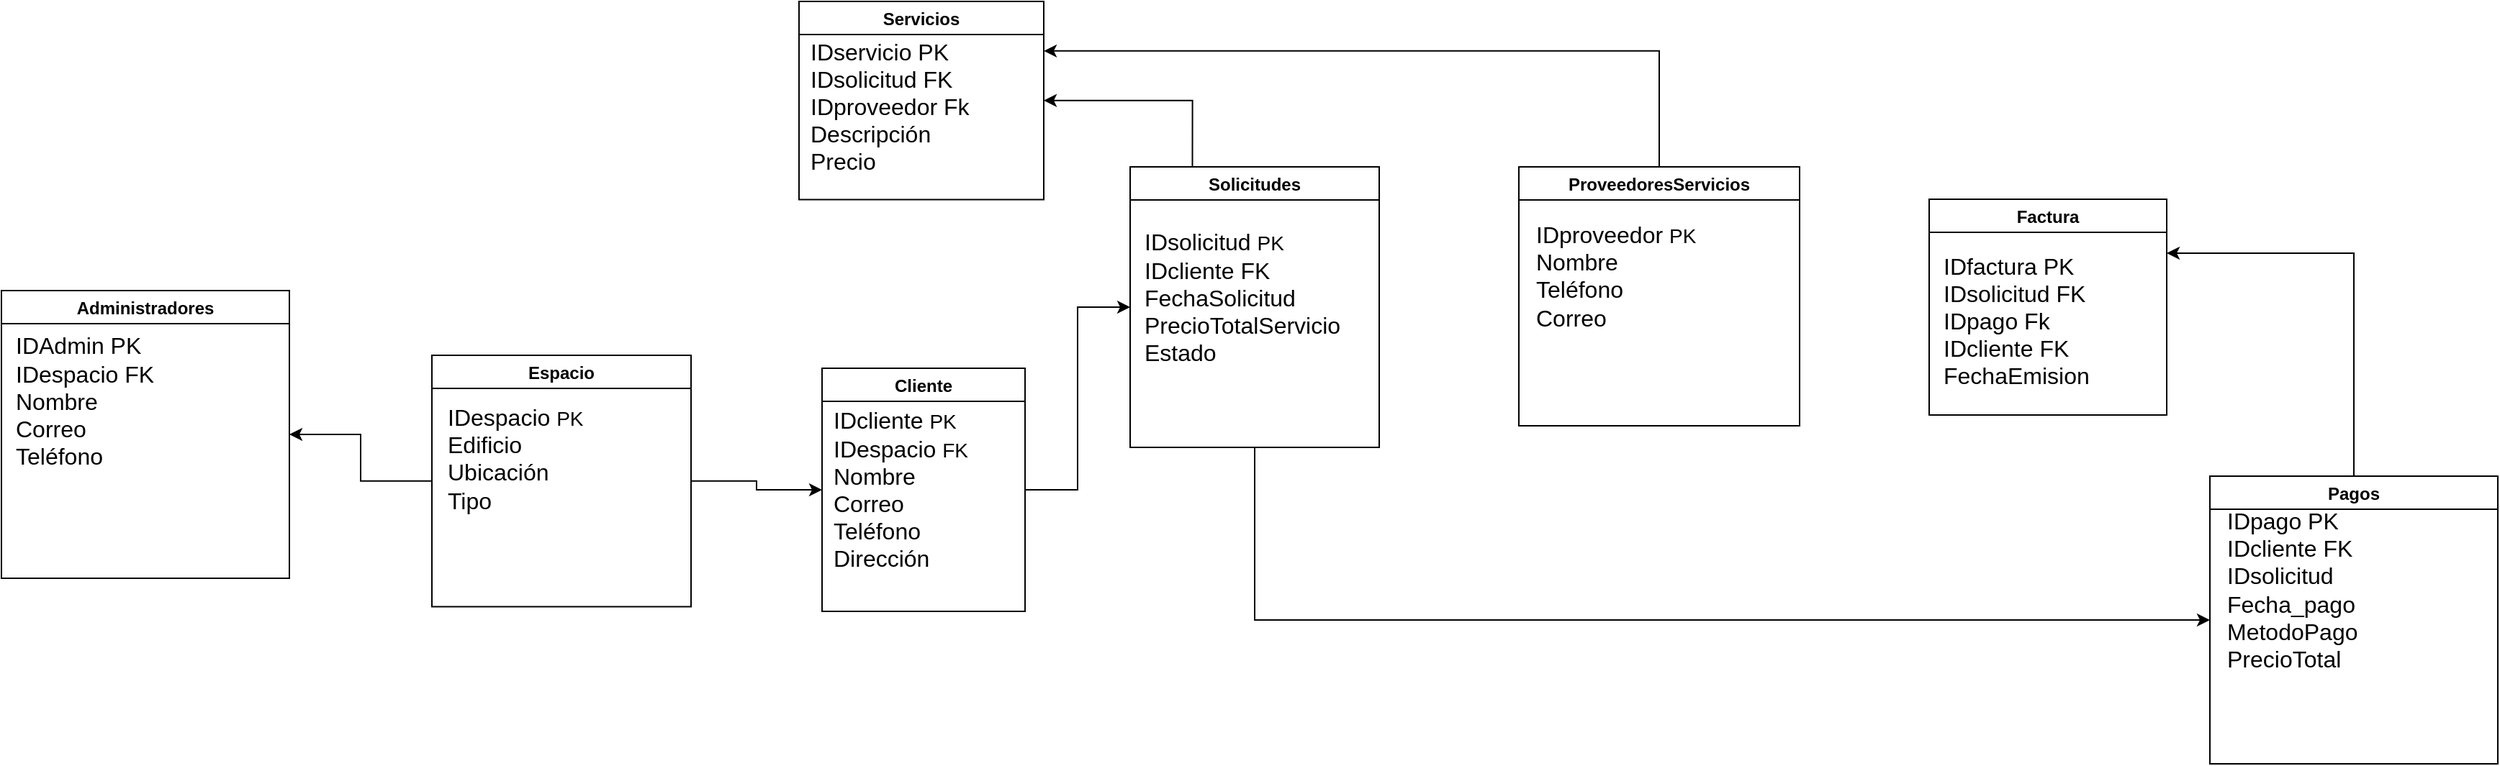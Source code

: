 <mxfile version="24.8.0">
  <diagram name="Página-1" id="gACbztFmk0t_lIQWss0E">
    <mxGraphModel dx="2737" dy="1383" grid="1" gridSize="15" guides="1" tooltips="1" connect="1" arrows="1" fold="1" page="0" pageScale="1" pageWidth="827" pageHeight="1169" background="#ffffff" math="0" shadow="0">
      <root>
        <mxCell id="0" />
        <mxCell id="1" parent="0" />
        <mxCell id="HgSwJ0BfDOdDxRL2BM4l-4" style="edgeStyle=orthogonalEdgeStyle;rounded=0;orthogonalLoop=1;jettySize=auto;html=1;exitX=1;exitY=0.5;exitDx=0;exitDy=0;entryX=0;entryY=0.5;entryDx=0;entryDy=0;" parent="1" source="I0tGteSejOS898NKXpd8-1" target="B6Egt4xbeelavrb5uQv_-9" edge="1">
          <mxGeometry relative="1" as="geometry" />
        </mxCell>
        <mxCell id="I0tGteSejOS898NKXpd8-1" value="Cliente" style="swimlane;" parent="1" vertex="1">
          <mxGeometry x="-364" y="180" width="141" height="169" as="geometry">
            <mxRectangle x="60" y="110" width="80" height="30" as="alternateBounds" />
          </mxGeometry>
        </mxCell>
        <mxCell id="I0tGteSejOS898NKXpd8-2" value="&lt;font style=&quot;font-size: 16px;&quot;&gt;I&lt;font style=&quot;&quot;&gt;Dcliente &lt;/font&gt;&lt;/font&gt;&lt;font style=&quot;font-size: 14px;&quot;&gt;PK&lt;/font&gt;&lt;div&gt;&lt;span style=&quot;background-color: initial;&quot;&gt;&lt;font style=&quot;font-size: 16px;&quot;&gt;IDespacio &lt;/font&gt;&lt;span style=&quot;font-size: 14px;&quot;&gt;FK&lt;/span&gt;&lt;/span&gt;&lt;/div&gt;&lt;div&gt;&lt;span style=&quot;background-color: initial;&quot;&gt;&lt;font style=&quot;font-size: 16px;&quot;&gt;Nombre&lt;/font&gt;&lt;/span&gt;&lt;div&gt;&lt;font size=&quot;3&quot;&gt;Correo&lt;/font&gt;&lt;/div&gt;&lt;div&gt;&lt;font size=&quot;3&quot;&gt;Teléfono&lt;/font&gt;&lt;/div&gt;&lt;div&gt;&lt;font size=&quot;3&quot;&gt;Dirección&lt;/font&gt;&lt;/div&gt;&lt;div&gt;&lt;font size=&quot;3&quot;&gt;&lt;br&gt;&lt;/font&gt;&lt;/div&gt;&lt;/div&gt;" style="text;html=1;align=left;verticalAlign=middle;resizable=0;points=[];autosize=1;strokeColor=none;fillColor=none;" parent="I0tGteSejOS898NKXpd8-1" vertex="1">
          <mxGeometry x="6" y="19" width="120" height="150" as="geometry" />
        </mxCell>
        <mxCell id="llr-kyF8TxINfujegtCV-9" style="edgeStyle=orthogonalEdgeStyle;rounded=0;orthogonalLoop=1;jettySize=auto;html=1;exitX=0;exitY=0.5;exitDx=0;exitDy=0;entryX=1;entryY=0.5;entryDx=0;entryDy=0;" edge="1" parent="1" source="I0tGteSejOS898NKXpd8-7" target="B6Egt4xbeelavrb5uQv_-11">
          <mxGeometry relative="1" as="geometry" />
        </mxCell>
        <mxCell id="llr-kyF8TxINfujegtCV-10" style="edgeStyle=orthogonalEdgeStyle;rounded=0;orthogonalLoop=1;jettySize=auto;html=1;exitX=1;exitY=0.5;exitDx=0;exitDy=0;entryX=0;entryY=0.5;entryDx=0;entryDy=0;" edge="1" parent="1" source="I0tGteSejOS898NKXpd8-7" target="I0tGteSejOS898NKXpd8-1">
          <mxGeometry relative="1" as="geometry" />
        </mxCell>
        <mxCell id="I0tGteSejOS898NKXpd8-7" value="Espacio" style="swimlane;" parent="1" vertex="1">
          <mxGeometry x="-635" y="171" width="180" height="174.75" as="geometry" />
        </mxCell>
        <mxCell id="I0tGteSejOS898NKXpd8-9" value="&lt;font style=&quot;font-size: 16px;&quot;&gt;IDespacio &lt;/font&gt;&lt;font style=&quot;font-size: 14px;&quot;&gt;PK&lt;/font&gt;&lt;div&gt;&lt;font style=&quot;font-size: 16px;&quot;&gt;Edificio&lt;br&gt;&lt;/font&gt;&lt;div&gt;&lt;div&gt;&lt;font size=&quot;3&quot;&gt;Ubicación&lt;/font&gt;&lt;/div&gt;&lt;div&gt;&lt;font size=&quot;3&quot;&gt;Tipo&amp;nbsp;&lt;br&gt;&lt;/font&gt;&lt;/div&gt;&lt;div&gt;&lt;br&gt;&lt;/div&gt;&lt;/div&gt;&lt;/div&gt;" style="text;html=1;align=left;verticalAlign=middle;resizable=0;points=[];autosize=1;strokeColor=none;fillColor=none;" parent="I0tGteSejOS898NKXpd8-7" vertex="1">
          <mxGeometry x="9" y="26.75" width="120" height="105" as="geometry" />
        </mxCell>
        <mxCell id="qeTdSyfiYUv6IoI1KZmC-1" value="Servicios" style="swimlane;" parent="1" vertex="1">
          <mxGeometry x="-380" y="-75" width="170" height="137.75" as="geometry" />
        </mxCell>
        <mxCell id="B6Egt4xbeelavrb5uQv_-1" value="&lt;font style=&quot;font-size: 16px;&quot;&gt;IDservicio PK&lt;/font&gt;&lt;div&gt;&lt;span style=&quot;font-size: 16px;&quot;&gt;IDsolicitud FK&lt;br&gt;&lt;/span&gt;&lt;div&gt;&lt;font size=&quot;3&quot;&gt;IDproveedor Fk&lt;/font&gt;&lt;/div&gt;&lt;div&gt;&lt;font size=&quot;3&quot;&gt;Descripción&lt;/font&gt;&lt;/div&gt;&lt;div&gt;&lt;font size=&quot;3&quot;&gt;Precio&lt;/font&gt;&lt;/div&gt;&lt;/div&gt;" style="text;html=1;align=left;verticalAlign=middle;resizable=0;points=[];autosize=1;strokeColor=none;fillColor=none;" parent="qeTdSyfiYUv6IoI1KZmC-1" vertex="1">
          <mxGeometry x="6" y="20.75" width="135" height="105" as="geometry" />
        </mxCell>
        <mxCell id="llr-kyF8TxINfujegtCV-13" style="edgeStyle=orthogonalEdgeStyle;rounded=0;orthogonalLoop=1;jettySize=auto;html=1;exitX=0.5;exitY=0;exitDx=0;exitDy=0;entryX=1;entryY=0.25;entryDx=0;entryDy=0;" edge="1" parent="1" source="B6Egt4xbeelavrb5uQv_-7" target="qeTdSyfiYUv6IoI1KZmC-1">
          <mxGeometry relative="1" as="geometry" />
        </mxCell>
        <mxCell id="B6Egt4xbeelavrb5uQv_-7" value="ProveedoresServicios" style="swimlane;" parent="1" vertex="1">
          <mxGeometry x="120" y="40" width="195" height="180" as="geometry" />
        </mxCell>
        <mxCell id="B6Egt4xbeelavrb5uQv_-8" value="&lt;font style=&quot;font-size: 16px;&quot;&gt;IDproveedor &lt;/font&gt;&lt;font style=&quot;font-size: 14px;&quot;&gt;PK&lt;/font&gt;&lt;div&gt;&lt;font size=&quot;3&quot;&gt;Nombre&lt;/font&gt;&lt;/div&gt;&lt;div&gt;&lt;font size=&quot;3&quot;&gt;Teléfono&lt;/font&gt;&lt;/div&gt;&lt;div&gt;&lt;font size=&quot;3&quot;&gt;Correo&lt;/font&gt;&lt;/div&gt;&lt;div&gt;&lt;div&gt;&lt;br&gt;&lt;/div&gt;&lt;/div&gt;" style="text;html=1;align=left;verticalAlign=middle;resizable=0;points=[];autosize=1;strokeColor=none;fillColor=none;" parent="B6Egt4xbeelavrb5uQv_-7" vertex="1">
          <mxGeometry x="10" y="30" width="135" height="105" as="geometry" />
        </mxCell>
        <mxCell id="llr-kyF8TxINfujegtCV-4" style="edgeStyle=orthogonalEdgeStyle;rounded=0;orthogonalLoop=1;jettySize=auto;html=1;exitX=0.5;exitY=1;exitDx=0;exitDy=0;entryX=0;entryY=0.5;entryDx=0;entryDy=0;" edge="1" parent="1" source="B6Egt4xbeelavrb5uQv_-9" target="B6Egt4xbeelavrb5uQv_-15">
          <mxGeometry relative="1" as="geometry" />
        </mxCell>
        <mxCell id="llr-kyF8TxINfujegtCV-11" style="edgeStyle=orthogonalEdgeStyle;rounded=0;orthogonalLoop=1;jettySize=auto;html=1;exitX=0.25;exitY=0;exitDx=0;exitDy=0;entryX=1;entryY=0.5;entryDx=0;entryDy=0;" edge="1" parent="1" source="B6Egt4xbeelavrb5uQv_-9" target="qeTdSyfiYUv6IoI1KZmC-1">
          <mxGeometry relative="1" as="geometry" />
        </mxCell>
        <mxCell id="B6Egt4xbeelavrb5uQv_-9" value="Solicitudes" style="swimlane;" parent="1" vertex="1">
          <mxGeometry x="-150" y="40" width="173" height="195" as="geometry" />
        </mxCell>
        <mxCell id="B6Egt4xbeelavrb5uQv_-10" value="&lt;font style=&quot;font-size: 16px;&quot;&gt;IDsolicitud &lt;/font&gt;&lt;font style=&quot;font-size: 14px;&quot;&gt;PK&lt;/font&gt;&lt;div&gt;&lt;font size=&quot;3&quot;&gt;IDcliente FK&lt;/font&gt;&lt;/div&gt;&lt;div&gt;&lt;font size=&quot;3&quot;&gt;FechaSolicitud&lt;/font&gt;&lt;/div&gt;&lt;div&gt;&lt;font size=&quot;3&quot;&gt;PrecioTotalServicio&lt;/font&gt;&lt;/div&gt;&lt;div&gt;&lt;font size=&quot;3&quot;&gt;Estado&amp;nbsp;&lt;br&gt;&lt;/font&gt;&lt;/div&gt;&lt;div&gt;&lt;br&gt;&lt;/div&gt;" style="text;html=1;align=left;verticalAlign=middle;resizable=0;points=[];autosize=1;strokeColor=none;fillColor=none;" parent="B6Egt4xbeelavrb5uQv_-9" vertex="1">
          <mxGeometry x="8" y="37.5" width="165" height="120" as="geometry" />
        </mxCell>
        <mxCell id="B6Egt4xbeelavrb5uQv_-11" value="Administradores" style="swimlane;" parent="1" vertex="1">
          <mxGeometry x="-934" y="126" width="200" height="200" as="geometry" />
        </mxCell>
        <mxCell id="B6Egt4xbeelavrb5uQv_-12" value="&lt;font style=&quot;font-size: 16px;&quot;&gt;IDAdmin PK&lt;/font&gt;&lt;div&gt;&lt;font size=&quot;3&quot;&gt;IDespacio FK&lt;/font&gt;&lt;/div&gt;&lt;div&gt;&lt;font size=&quot;3&quot;&gt;Nombre&lt;br&gt;&lt;/font&gt;&lt;/div&gt;&lt;div&gt;&lt;font size=&quot;3&quot;&gt;Correo&lt;/font&gt;&lt;/div&gt;&lt;div&gt;&lt;font size=&quot;3&quot;&gt;Teléfono&lt;/font&gt;&lt;/div&gt;&lt;div&gt;&lt;br&gt;&lt;/div&gt;" style="text;html=1;align=left;verticalAlign=middle;resizable=0;points=[];autosize=1;strokeColor=none;fillColor=none;" parent="B6Egt4xbeelavrb5uQv_-11" vertex="1">
          <mxGeometry x="8" y="24" width="120" height="120" as="geometry" />
        </mxCell>
        <mxCell id="B6Egt4xbeelavrb5uQv_-13" value="Factura" style="swimlane;startSize=23;" parent="1" vertex="1">
          <mxGeometry x="405" y="62.5" width="165" height="150" as="geometry" />
        </mxCell>
        <mxCell id="B6Egt4xbeelavrb5uQv_-14" value="&lt;font style=&quot;font-size: 16px;&quot;&gt;IDfactura PK&lt;/font&gt;&lt;div&gt;&lt;font size=&quot;3&quot;&gt;IDsolicitud FK&lt;/font&gt;&lt;/div&gt;&lt;div&gt;&lt;font size=&quot;3&quot;&gt;IDpago Fk&lt;/font&gt;&lt;/div&gt;&lt;div&gt;&lt;font size=&quot;3&quot;&gt;IDcliente FK&lt;/font&gt;&lt;/div&gt;&lt;div&gt;&lt;font size=&quot;3&quot;&gt;FechaEmision&lt;/font&gt;&lt;/div&gt;" style="text;html=1;align=left;verticalAlign=middle;resizable=0;points=[];autosize=1;strokeColor=none;fillColor=none;" parent="B6Egt4xbeelavrb5uQv_-13" vertex="1">
          <mxGeometry x="7.5" y="32" width="135" height="105" as="geometry" />
        </mxCell>
        <mxCell id="llr-kyF8TxINfujegtCV-5" style="edgeStyle=orthogonalEdgeStyle;rounded=0;orthogonalLoop=1;jettySize=auto;html=1;exitX=0.5;exitY=0;exitDx=0;exitDy=0;entryX=1;entryY=0.25;entryDx=0;entryDy=0;" edge="1" parent="1" source="B6Egt4xbeelavrb5uQv_-15" target="B6Egt4xbeelavrb5uQv_-13">
          <mxGeometry relative="1" as="geometry" />
        </mxCell>
        <mxCell id="B6Egt4xbeelavrb5uQv_-15" value="Pagos" style="swimlane;" parent="1" vertex="1">
          <mxGeometry x="600" y="255" width="200" height="200" as="geometry" />
        </mxCell>
        <mxCell id="B6Egt4xbeelavrb5uQv_-16" value="&lt;div&gt;&lt;font style=&quot;font-size: 16px;&quot;&gt;IDpago PK&lt;/font&gt;&lt;/div&gt;&lt;div&gt;&lt;font style=&quot;font-size: 16px;&quot;&gt;IDcliente FK&lt;/font&gt;&lt;/div&gt;&lt;div&gt;&lt;font style=&quot;font-size: 16px;&quot;&gt;IDsolicitud&lt;/font&gt;&lt;/div&gt;&lt;div&gt;&lt;font size=&quot;3&quot;&gt;Fecha_pago&lt;/font&gt;&lt;/div&gt;&lt;div&gt;&lt;font size=&quot;3&quot;&gt;MetodoPago&lt;/font&gt;&lt;/div&gt;&lt;div&gt;&lt;font size=&quot;3&quot;&gt;PrecioTotal&lt;/font&gt;&lt;/div&gt;" style="text;html=1;align=left;verticalAlign=middle;resizable=0;points=[];autosize=1;strokeColor=none;fillColor=none;" parent="B6Egt4xbeelavrb5uQv_-15" vertex="1">
          <mxGeometry x="10" y="11" width="120" height="135" as="geometry" />
        </mxCell>
      </root>
    </mxGraphModel>
  </diagram>
</mxfile>
